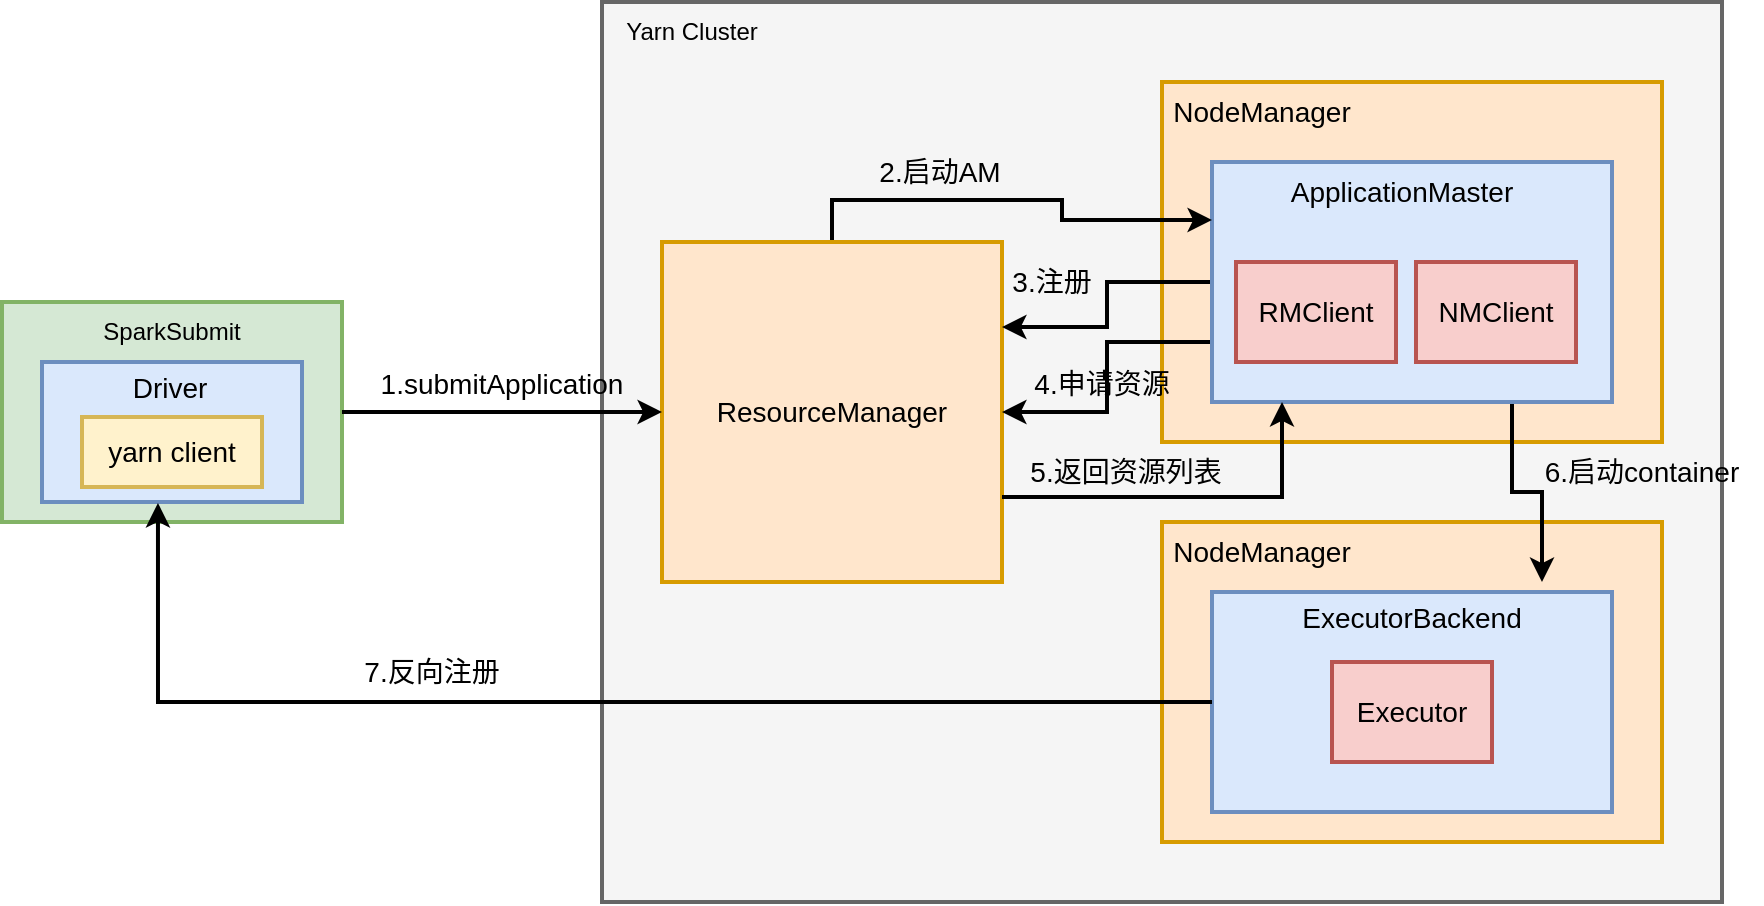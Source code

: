 <mxfile version="20.7.4" type="github">
  <diagram id="xVNRCG-tcF9NAFgGcYIL" name="第 1 页">
    <mxGraphModel dx="954" dy="559" grid="1" gridSize="10" guides="1" tooltips="1" connect="1" arrows="1" fold="1" page="1" pageScale="1" pageWidth="827" pageHeight="1169" math="0" shadow="0">
      <root>
        <mxCell id="0" />
        <mxCell id="1" parent="0" />
        <mxCell id="Jpu4MJqHKeG_fBm41ClF-4" value="" style="rounded=0;whiteSpace=wrap;html=1;strokeWidth=2;fillColor=#f5f5f5;fontColor=#333333;strokeColor=#666666;" vertex="1" parent="1">
          <mxGeometry x="340" y="180" width="560" height="450" as="geometry" />
        </mxCell>
        <mxCell id="Jpu4MJqHKeG_fBm41ClF-5" value="Yarn Cluster" style="text;html=1;strokeColor=none;fillColor=none;align=center;verticalAlign=middle;whiteSpace=wrap;rounded=0;strokeWidth=2;" vertex="1" parent="1">
          <mxGeometry x="340" y="180" width="90" height="30" as="geometry" />
        </mxCell>
        <mxCell id="Jpu4MJqHKeG_fBm41ClF-6" value="&lt;font style=&quot;font-size: 14px;&quot;&gt;ResourceManager&lt;/font&gt;" style="rounded=0;whiteSpace=wrap;html=1;strokeWidth=2;fillColor=#ffe6cc;strokeColor=#d79b00;" vertex="1" parent="1">
          <mxGeometry x="370" y="300" width="170" height="170" as="geometry" />
        </mxCell>
        <mxCell id="Jpu4MJqHKeG_fBm41ClF-8" value="" style="rounded=0;whiteSpace=wrap;html=1;strokeWidth=2;fillColor=#ffe6cc;strokeColor=#d79b00;" vertex="1" parent="1">
          <mxGeometry x="620" y="220" width="250" height="180" as="geometry" />
        </mxCell>
        <mxCell id="Jpu4MJqHKeG_fBm41ClF-9" value="&lt;font style=&quot;font-size: 14px;&quot;&gt;NodeManager&lt;/font&gt;" style="text;html=1;strokeColor=none;fillColor=none;align=center;verticalAlign=middle;whiteSpace=wrap;rounded=0;strokeWidth=2;" vertex="1" parent="1">
          <mxGeometry x="630" y="220" width="80" height="30" as="geometry" />
        </mxCell>
        <mxCell id="Jpu4MJqHKeG_fBm41ClF-10" value="" style="rounded=0;whiteSpace=wrap;html=1;strokeWidth=2;fillColor=#ffe6cc;strokeColor=#d79b00;" vertex="1" parent="1">
          <mxGeometry x="620" y="440" width="250" height="160" as="geometry" />
        </mxCell>
        <mxCell id="Jpu4MJqHKeG_fBm41ClF-11" value="&lt;font style=&quot;font-size: 14px;&quot;&gt;NodeManager&lt;/font&gt;" style="text;html=1;strokeColor=none;fillColor=none;align=center;verticalAlign=middle;whiteSpace=wrap;rounded=0;strokeWidth=2;" vertex="1" parent="1">
          <mxGeometry x="630" y="440" width="80" height="30" as="geometry" />
        </mxCell>
        <mxCell id="Jpu4MJqHKeG_fBm41ClF-29" style="edgeStyle=orthogonalEdgeStyle;rounded=0;orthogonalLoop=1;jettySize=auto;html=1;entryX=1;entryY=0.25;entryDx=0;entryDy=0;strokeWidth=2;fontSize=14;" edge="1" parent="1" source="Jpu4MJqHKeG_fBm41ClF-13" target="Jpu4MJqHKeG_fBm41ClF-6">
          <mxGeometry relative="1" as="geometry" />
        </mxCell>
        <mxCell id="Jpu4MJqHKeG_fBm41ClF-36" style="edgeStyle=orthogonalEdgeStyle;rounded=0;orthogonalLoop=1;jettySize=auto;html=1;exitX=0;exitY=0.75;exitDx=0;exitDy=0;strokeWidth=2;fontSize=14;" edge="1" parent="1" source="Jpu4MJqHKeG_fBm41ClF-13" target="Jpu4MJqHKeG_fBm41ClF-6">
          <mxGeometry relative="1" as="geometry" />
        </mxCell>
        <mxCell id="Jpu4MJqHKeG_fBm41ClF-46" style="edgeStyle=orthogonalEdgeStyle;rounded=0;orthogonalLoop=1;jettySize=auto;html=1;exitX=0.75;exitY=1;exitDx=0;exitDy=0;entryX=1;entryY=0;entryDx=0;entryDy=0;strokeWidth=2;fontSize=14;" edge="1" parent="1" source="Jpu4MJqHKeG_fBm41ClF-13" target="Jpu4MJqHKeG_fBm41ClF-20">
          <mxGeometry relative="1" as="geometry" />
        </mxCell>
        <mxCell id="Jpu4MJqHKeG_fBm41ClF-13" value="" style="rounded=0;whiteSpace=wrap;html=1;strokeWidth=2;fontSize=14;fillColor=#dae8fc;strokeColor=#6c8ebf;" vertex="1" parent="1">
          <mxGeometry x="645" y="260" width="200" height="120" as="geometry" />
        </mxCell>
        <mxCell id="Jpu4MJqHKeG_fBm41ClF-16" value="ApplicationMaster" style="text;html=1;strokeColor=none;fillColor=none;align=center;verticalAlign=middle;whiteSpace=wrap;rounded=0;strokeWidth=2;fontSize=14;" vertex="1" parent="1">
          <mxGeometry x="710" y="260" width="60" height="30" as="geometry" />
        </mxCell>
        <mxCell id="Jpu4MJqHKeG_fBm41ClF-17" value="RMClient" style="rounded=0;whiteSpace=wrap;html=1;strokeWidth=2;fontSize=14;fillColor=#f8cecc;strokeColor=#b85450;" vertex="1" parent="1">
          <mxGeometry x="657" y="310" width="80" height="50" as="geometry" />
        </mxCell>
        <mxCell id="Jpu4MJqHKeG_fBm41ClF-18" value="NMClient" style="rounded=0;whiteSpace=wrap;html=1;strokeWidth=2;fontSize=14;fillColor=#f8cecc;strokeColor=#b85450;" vertex="1" parent="1">
          <mxGeometry x="747" y="310" width="80" height="50" as="geometry" />
        </mxCell>
        <mxCell id="Jpu4MJqHKeG_fBm41ClF-19" value="" style="rounded=0;whiteSpace=wrap;html=1;strokeWidth=2;fontSize=14;fillColor=#dae8fc;strokeColor=#6c8ebf;" vertex="1" parent="1">
          <mxGeometry x="645" y="475" width="200" height="110" as="geometry" />
        </mxCell>
        <mxCell id="Jpu4MJqHKeG_fBm41ClF-20" value="ExecutorBackend" style="text;html=1;strokeColor=none;fillColor=none;align=center;verticalAlign=middle;whiteSpace=wrap;rounded=0;strokeWidth=2;fontSize=14;" vertex="1" parent="1">
          <mxGeometry x="680" y="470" width="130" height="35" as="geometry" />
        </mxCell>
        <mxCell id="Jpu4MJqHKeG_fBm41ClF-21" value="Executor" style="rounded=0;whiteSpace=wrap;html=1;strokeWidth=2;fontSize=14;fillColor=#f8cecc;strokeColor=#b85450;" vertex="1" parent="1">
          <mxGeometry x="705" y="510" width="80" height="50" as="geometry" />
        </mxCell>
        <mxCell id="Jpu4MJqHKeG_fBm41ClF-22" value="" style="group" vertex="1" connectable="0" parent="1">
          <mxGeometry x="40" y="330" width="170" height="110" as="geometry" />
        </mxCell>
        <mxCell id="Jpu4MJqHKeG_fBm41ClF-1" value="" style="rounded=0;whiteSpace=wrap;html=1;fillColor=#d5e8d4;strokeColor=#82b366;strokeWidth=2;" vertex="1" parent="Jpu4MJqHKeG_fBm41ClF-22">
          <mxGeometry width="170" height="110" as="geometry" />
        </mxCell>
        <mxCell id="Jpu4MJqHKeG_fBm41ClF-2" value="SparkSubmit" style="text;html=1;strokeColor=none;fillColor=none;align=center;verticalAlign=middle;whiteSpace=wrap;rounded=0;strokeWidth=2;" vertex="1" parent="Jpu4MJqHKeG_fBm41ClF-22">
          <mxGeometry x="55" width="60" height="30" as="geometry" />
        </mxCell>
        <mxCell id="Jpu4MJqHKeG_fBm41ClF-3" value="" style="rounded=0;whiteSpace=wrap;html=1;strokeWidth=2;fillColor=#dae8fc;strokeColor=#6c8ebf;" vertex="1" parent="Jpu4MJqHKeG_fBm41ClF-22">
          <mxGeometry x="20" y="30" width="130" height="70" as="geometry" />
        </mxCell>
        <mxCell id="Jpu4MJqHKeG_fBm41ClF-14" value="Driver" style="text;html=1;strokeColor=none;fillColor=none;align=center;verticalAlign=middle;whiteSpace=wrap;rounded=0;strokeWidth=2;fontSize=14;" vertex="1" parent="Jpu4MJqHKeG_fBm41ClF-22">
          <mxGeometry x="54" y="30" width="60" height="25" as="geometry" />
        </mxCell>
        <mxCell id="Jpu4MJqHKeG_fBm41ClF-15" value="yarn client" style="rounded=0;whiteSpace=wrap;html=1;strokeWidth=2;fontSize=14;fillColor=#fff2cc;strokeColor=#d6b656;" vertex="1" parent="Jpu4MJqHKeG_fBm41ClF-22">
          <mxGeometry x="40" y="57.5" width="90" height="35" as="geometry" />
        </mxCell>
        <mxCell id="Jpu4MJqHKeG_fBm41ClF-23" style="edgeStyle=orthogonalEdgeStyle;rounded=0;orthogonalLoop=1;jettySize=auto;html=1;fontSize=14;strokeWidth=2;" edge="1" parent="1" source="Jpu4MJqHKeG_fBm41ClF-1" target="Jpu4MJqHKeG_fBm41ClF-6">
          <mxGeometry relative="1" as="geometry" />
        </mxCell>
        <mxCell id="Jpu4MJqHKeG_fBm41ClF-24" value="1.submitApplication" style="text;html=1;strokeColor=none;fillColor=none;align=center;verticalAlign=middle;whiteSpace=wrap;rounded=0;strokeWidth=2;fontSize=14;" vertex="1" parent="1">
          <mxGeometry x="260" y="356" width="60" height="30" as="geometry" />
        </mxCell>
        <mxCell id="Jpu4MJqHKeG_fBm41ClF-26" style="edgeStyle=orthogonalEdgeStyle;rounded=0;orthogonalLoop=1;jettySize=auto;html=1;entryX=0;entryY=0.25;entryDx=0;entryDy=0;strokeWidth=2;fontSize=14;exitX=0.5;exitY=0;exitDx=0;exitDy=0;" edge="1" parent="1">
          <mxGeometry relative="1" as="geometry">
            <mxPoint x="455" y="299" as="sourcePoint" />
            <mxPoint x="645" y="289" as="targetPoint" />
            <Array as="points">
              <mxPoint x="455" y="279" />
              <mxPoint x="570" y="279" />
              <mxPoint x="570" y="289" />
            </Array>
          </mxGeometry>
        </mxCell>
        <mxCell id="Jpu4MJqHKeG_fBm41ClF-27" value="2.启动AM" style="text;html=1;strokeColor=none;fillColor=none;align=center;verticalAlign=middle;whiteSpace=wrap;rounded=0;strokeWidth=2;fontSize=14;" vertex="1" parent="1">
          <mxGeometry x="454" y="250" width="110" height="30" as="geometry" />
        </mxCell>
        <mxCell id="Jpu4MJqHKeG_fBm41ClF-30" value="3.注册" style="text;html=1;strokeColor=none;fillColor=none;align=center;verticalAlign=middle;whiteSpace=wrap;rounded=0;strokeWidth=2;fontSize=14;" vertex="1" parent="1">
          <mxGeometry x="510" y="305" width="110" height="30" as="geometry" />
        </mxCell>
        <mxCell id="Jpu4MJqHKeG_fBm41ClF-40" value="4.申请资源" style="text;html=1;strokeColor=none;fillColor=none;align=center;verticalAlign=middle;whiteSpace=wrap;rounded=0;strokeWidth=2;fontSize=14;" vertex="1" parent="1">
          <mxGeometry x="535" y="356" width="110" height="30" as="geometry" />
        </mxCell>
        <mxCell id="Jpu4MJqHKeG_fBm41ClF-43" value="5.返回资源列表" style="text;html=1;strokeColor=none;fillColor=none;align=center;verticalAlign=middle;whiteSpace=wrap;rounded=0;strokeWidth=2;fontSize=14;" vertex="1" parent="1">
          <mxGeometry x="547" y="400" width="110" height="30" as="geometry" />
        </mxCell>
        <mxCell id="Jpu4MJqHKeG_fBm41ClF-42" style="edgeStyle=orthogonalEdgeStyle;rounded=0;orthogonalLoop=1;jettySize=auto;html=1;exitX=1;exitY=0.75;exitDx=0;exitDy=0;entryX=0.175;entryY=1;entryDx=0;entryDy=0;entryPerimeter=0;strokeWidth=2;fontSize=14;" edge="1" parent="1" source="Jpu4MJqHKeG_fBm41ClF-6" target="Jpu4MJqHKeG_fBm41ClF-13">
          <mxGeometry relative="1" as="geometry" />
        </mxCell>
        <mxCell id="Jpu4MJqHKeG_fBm41ClF-47" value="6.启动container" style="text;html=1;strokeColor=none;fillColor=none;align=center;verticalAlign=middle;whiteSpace=wrap;rounded=0;strokeWidth=2;fontSize=14;" vertex="1" parent="1">
          <mxGeometry x="800" y="400" width="120" height="30" as="geometry" />
        </mxCell>
        <mxCell id="Jpu4MJqHKeG_fBm41ClF-48" style="edgeStyle=orthogonalEdgeStyle;rounded=0;orthogonalLoop=1;jettySize=auto;html=1;exitX=0;exitY=0.5;exitDx=0;exitDy=0;strokeWidth=2;fontSize=14;entryX=0.446;entryY=1.007;entryDx=0;entryDy=0;entryPerimeter=0;" edge="1" parent="1" source="Jpu4MJqHKeG_fBm41ClF-19" target="Jpu4MJqHKeG_fBm41ClF-3">
          <mxGeometry relative="1" as="geometry">
            <mxPoint x="230" y="480" as="targetPoint" />
          </mxGeometry>
        </mxCell>
        <mxCell id="Jpu4MJqHKeG_fBm41ClF-49" value="7.反向注册" style="text;html=1;strokeColor=none;fillColor=none;align=center;verticalAlign=middle;whiteSpace=wrap;rounded=0;strokeWidth=2;fontSize=14;" vertex="1" parent="1">
          <mxGeometry x="210" y="500" width="90" height="30" as="geometry" />
        </mxCell>
      </root>
    </mxGraphModel>
  </diagram>
</mxfile>
